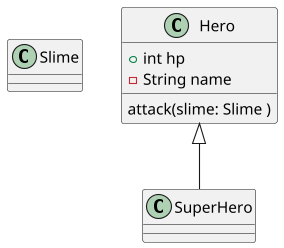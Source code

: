@startuml
'https://plantuml.com/class-diagram

scale 1.1

class Slime

class Hero {
    + int hp
    - String name

    attack(slime: Slime )
}

class SuperHero extends Hero

@enduml